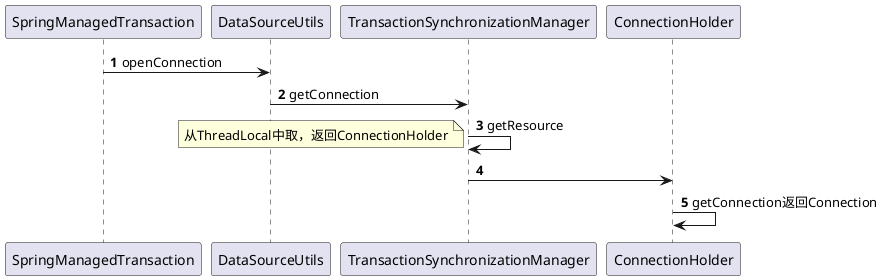 @startuml
'https://plantuml.com/sequence-diagram

autonumber

SpringManagedTransaction -> DataSourceUtils: openConnection
DataSourceUtils-> TransactionSynchronizationManager:getConnection
TransactionSynchronizationManager->TransactionSynchronizationManager:getResource
note left: 从ThreadLocal中取，返回ConnectionHolder
TransactionSynchronizationManager->ConnectionHolder:
ConnectionHolder->ConnectionHolder:getConnection返回Connection

@enduml